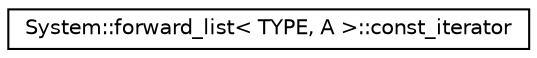 digraph G
{
  edge [fontname="Helvetica",fontsize="10",labelfontname="Helvetica",labelfontsize="10"];
  node [fontname="Helvetica",fontsize="10",shape=record];
  rankdir="LR";
  Node1 [label="System::forward_list\< TYPE, A \>::const_iterator",height=0.2,width=0.4,color="black", fillcolor="white", style="filled",URL="$class_system_1_1forward__list_1_1const__iterator.html"];
}
